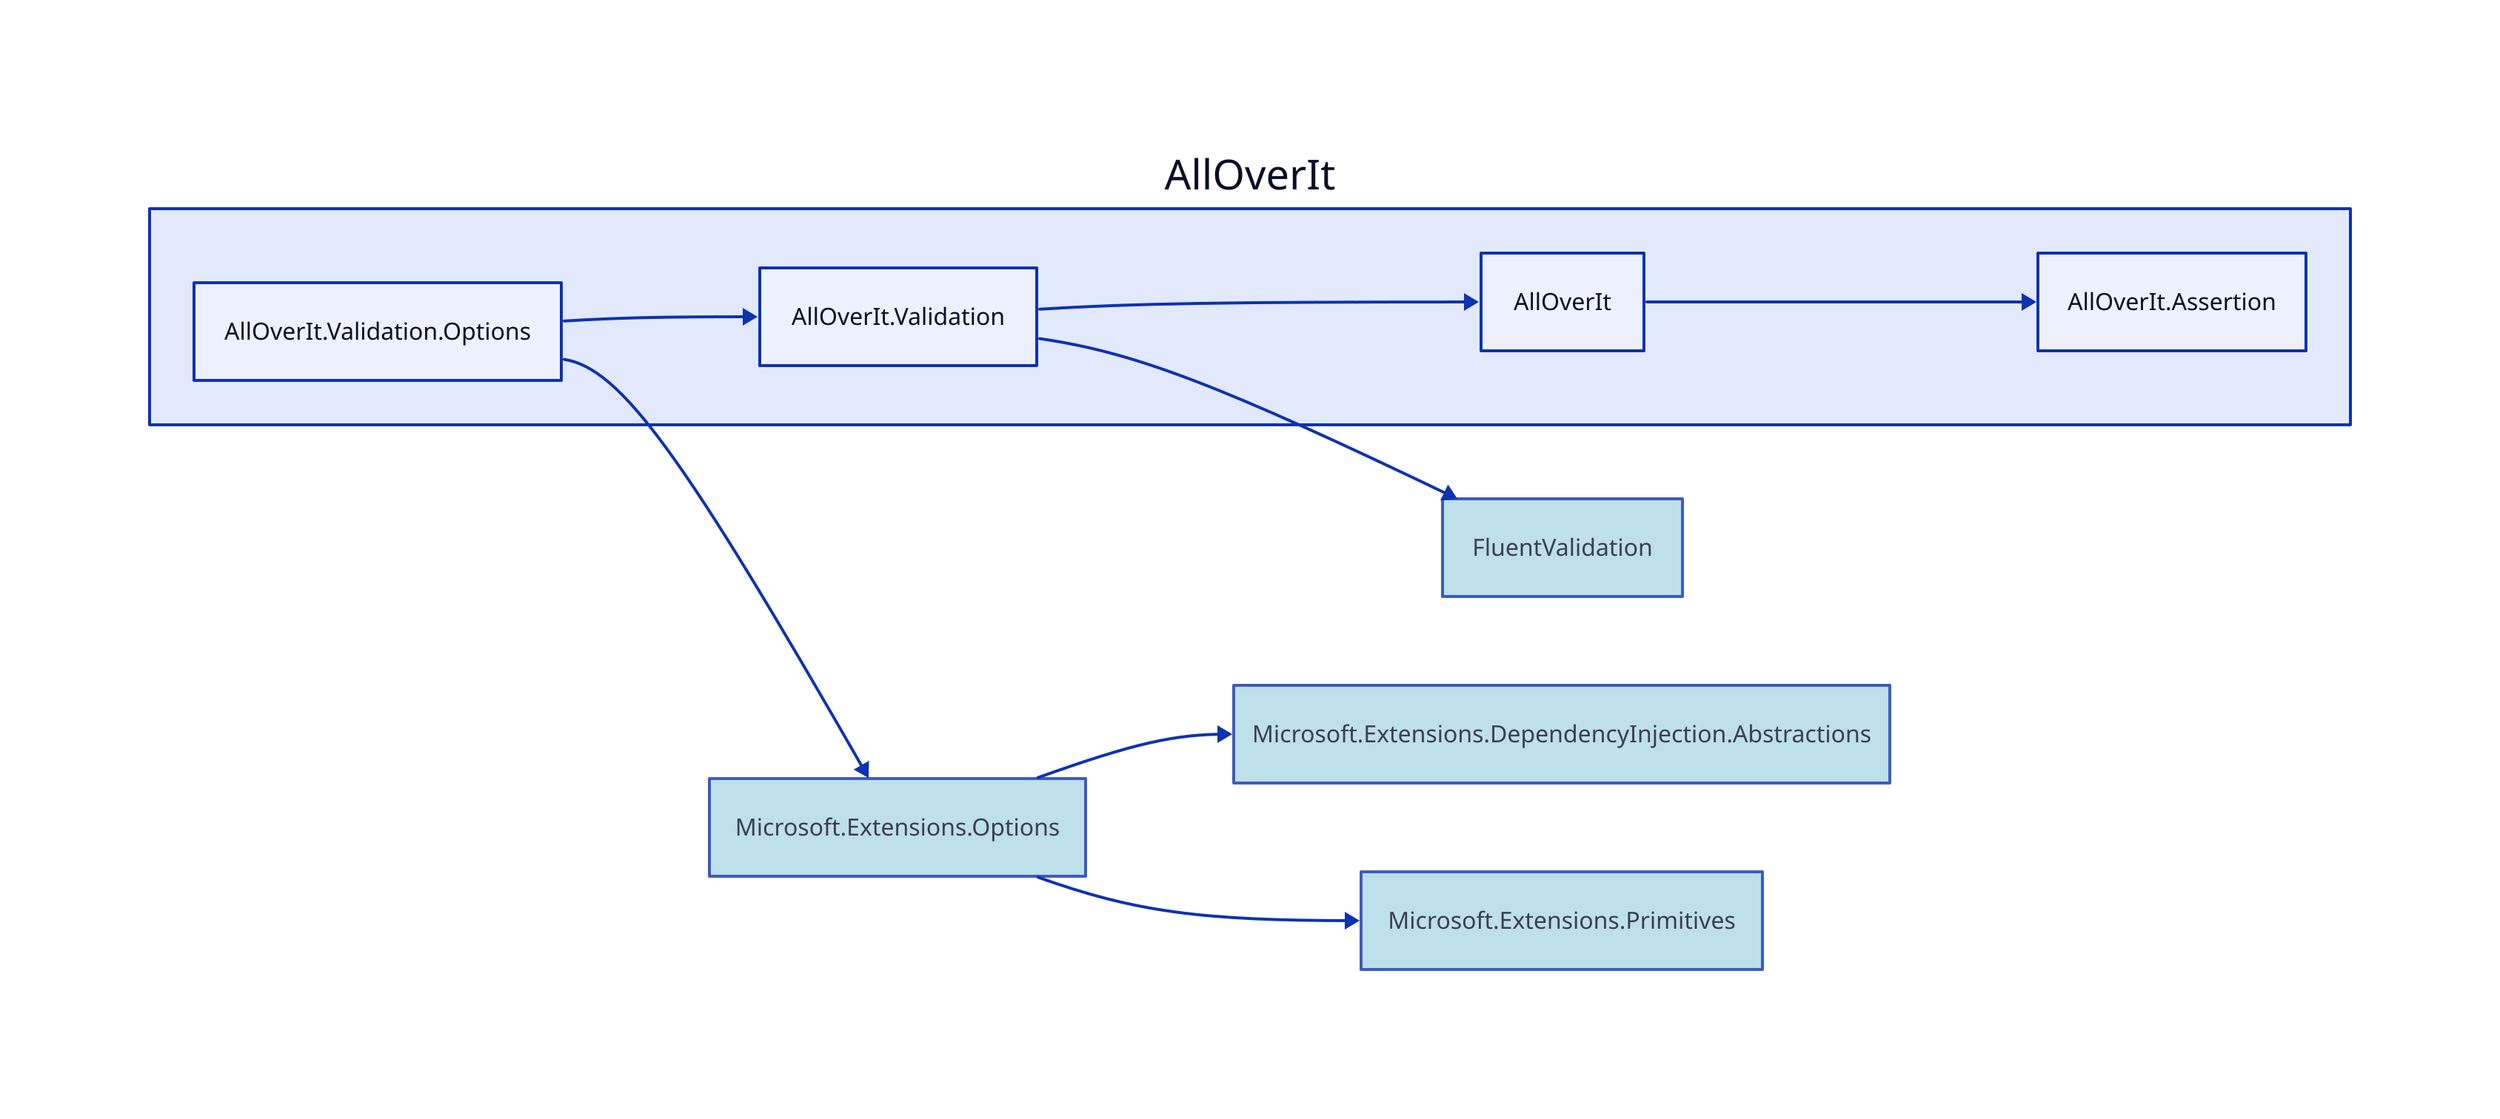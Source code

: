 direction: right

aoi: AllOverIt
aoi.alloverit-validation-options: AllOverIt.Validation.Options
aoi.alloverit-validation: AllOverIt.Validation
aoi.alloverit: AllOverIt
aoi.alloverit-assertion: AllOverIt.Assertion
fluentvalidation: FluentValidation
fluentvalidation.style.fill: lightblue
fluentvalidation.style.opacity: 0.8
microsoft-extensions-options: Microsoft.Extensions.Options
microsoft-extensions-options.style.fill: lightblue
microsoft-extensions-options.style.opacity: 0.8
microsoft-extensions-dependencyinjection-abstractions: Microsoft.Extensions.DependencyInjection.Abstractions
microsoft-extensions-dependencyinjection-abstractions.style.fill: lightblue
microsoft-extensions-dependencyinjection-abstractions.style.opacity: 0.8
microsoft-extensions-primitives: Microsoft.Extensions.Primitives
microsoft-extensions-primitives.style.fill: lightblue
microsoft-extensions-primitives.style.opacity: 0.8

aoi.alloverit-validation <- aoi.alloverit-validation-options
aoi.alloverit <- aoi.alloverit-validation
aoi.alloverit-assertion <- aoi.alloverit
fluentvalidation <- aoi.alloverit-validation
microsoft-extensions-options <- aoi.alloverit-validation-options
microsoft-extensions-dependencyinjection-abstractions <- microsoft-extensions-options
microsoft-extensions-primitives <- microsoft-extensions-options
